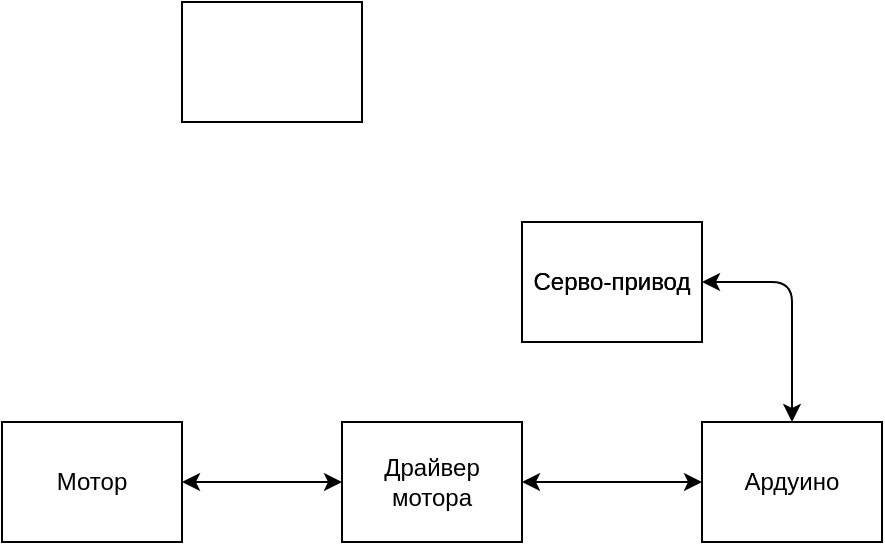 <mxfile version="14.4.8" type="github"><diagram id="rgr_ggMDqa0CBYAi4XXZ" name="Page-1"><mxGraphModel dx="1185" dy="662" grid="1" gridSize="10" guides="1" tooltips="1" connect="1" arrows="1" fold="1" page="1" pageScale="1" pageWidth="827" pageHeight="1169" math="0" shadow="0"><root><mxCell id="0"/><mxCell id="1" parent="0"/><mxCell id="6oglmZXDybSKQYADPyGO-2" value="" style="rounded=0;whiteSpace=wrap;html=1;" vertex="1" parent="1"><mxGeometry x="350" y="440" width="90" height="60" as="geometry"/></mxCell><mxCell id="6oglmZXDybSKQYADPyGO-3" value="Серво-привод" style="text;html=1;strokeColor=none;fillColor=none;align=center;verticalAlign=middle;whiteSpace=wrap;rounded=0;" vertex="1" parent="1"><mxGeometry x="350" y="440" width="90" height="60" as="geometry"/></mxCell><mxCell id="6oglmZXDybSKQYADPyGO-5" value="Серво-привод" style="text;html=1;strokeColor=none;fillColor=none;align=center;verticalAlign=middle;whiteSpace=wrap;rounded=0;" vertex="1" parent="1"><mxGeometry x="350" y="440" width="90" height="60" as="geometry"/></mxCell><mxCell id="6oglmZXDybSKQYADPyGO-6" value="" style="rounded=0;whiteSpace=wrap;html=1;" vertex="1" parent="1"><mxGeometry x="440" y="540" width="90" height="60" as="geometry"/></mxCell><mxCell id="6oglmZXDybSKQYADPyGO-10" value="Ардуино" style="text;html=1;strokeColor=none;fillColor=none;align=center;verticalAlign=middle;whiteSpace=wrap;rounded=0;" vertex="1" parent="1"><mxGeometry x="440" y="540" width="90" height="60" as="geometry"/></mxCell><mxCell id="6oglmZXDybSKQYADPyGO-12" value="" style="rounded=0;whiteSpace=wrap;html=1;" vertex="1" parent="1"><mxGeometry x="180" y="330" width="90" height="60" as="geometry"/></mxCell><mxCell id="6oglmZXDybSKQYADPyGO-13" value="" style="rounded=0;whiteSpace=wrap;html=1;" vertex="1" parent="1"><mxGeometry x="260" y="540" width="90" height="60" as="geometry"/></mxCell><mxCell id="6oglmZXDybSKQYADPyGO-14" value="Драйвер мотора" style="text;html=1;strokeColor=none;fillColor=none;align=center;verticalAlign=middle;whiteSpace=wrap;rounded=0;" vertex="1" parent="1"><mxGeometry x="260" y="540" width="90" height="60" as="geometry"/></mxCell><mxCell id="6oglmZXDybSKQYADPyGO-21" value="" style="endArrow=classic;startArrow=classic;html=1;exitX=1;exitY=0.5;exitDx=0;exitDy=0;entryX=0.5;entryY=0;entryDx=0;entryDy=0;" edge="1" parent="1" source="6oglmZXDybSKQYADPyGO-5" target="6oglmZXDybSKQYADPyGO-10"><mxGeometry width="50" height="50" relative="1" as="geometry"><mxPoint x="230" y="670" as="sourcePoint"/><mxPoint x="280" y="620" as="targetPoint"/><Array as="points"><mxPoint x="485" y="470"/></Array></mxGeometry></mxCell><mxCell id="6oglmZXDybSKQYADPyGO-22" value="" style="endArrow=classic;startArrow=classic;html=1;exitX=1;exitY=0.5;exitDx=0;exitDy=0;entryX=0;entryY=0.5;entryDx=0;entryDy=0;" edge="1" parent="1" source="6oglmZXDybSKQYADPyGO-14" target="6oglmZXDybSKQYADPyGO-10"><mxGeometry width="50" height="50" relative="1" as="geometry"><mxPoint x="230" y="670" as="sourcePoint"/><mxPoint x="280" y="620" as="targetPoint"/></mxGeometry></mxCell><mxCell id="6oglmZXDybSKQYADPyGO-23" value="" style="rounded=0;whiteSpace=wrap;html=1;" vertex="1" parent="1"><mxGeometry x="90" y="540" width="90" height="60" as="geometry"/></mxCell><mxCell id="6oglmZXDybSKQYADPyGO-24" value="" style="endArrow=classic;startArrow=classic;html=1;exitX=1;exitY=0.5;exitDx=0;exitDy=0;entryX=0;entryY=0.5;entryDx=0;entryDy=0;" edge="1" parent="1" source="6oglmZXDybSKQYADPyGO-23" target="6oglmZXDybSKQYADPyGO-14"><mxGeometry width="50" height="50" relative="1" as="geometry"><mxPoint x="230" y="670" as="sourcePoint"/><mxPoint x="280" y="620" as="targetPoint"/></mxGeometry></mxCell><mxCell id="6oglmZXDybSKQYADPyGO-25" value="Мотор" style="text;html=1;strokeColor=none;fillColor=none;align=center;verticalAlign=middle;whiteSpace=wrap;rounded=0;" vertex="1" parent="1"><mxGeometry x="90" y="540" width="90" height="60" as="geometry"/></mxCell></root></mxGraphModel></diagram></mxfile>